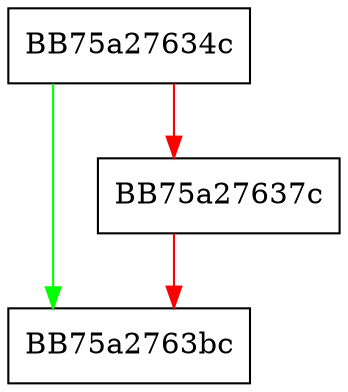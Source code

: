digraph sqlite3_win32_is_nt {
  node [shape="box"];
  graph [splines=ortho];
  BB75a27634c -> BB75a2763bc [color="green"];
  BB75a27634c -> BB75a27637c [color="red"];
  BB75a27637c -> BB75a2763bc [color="red"];
}